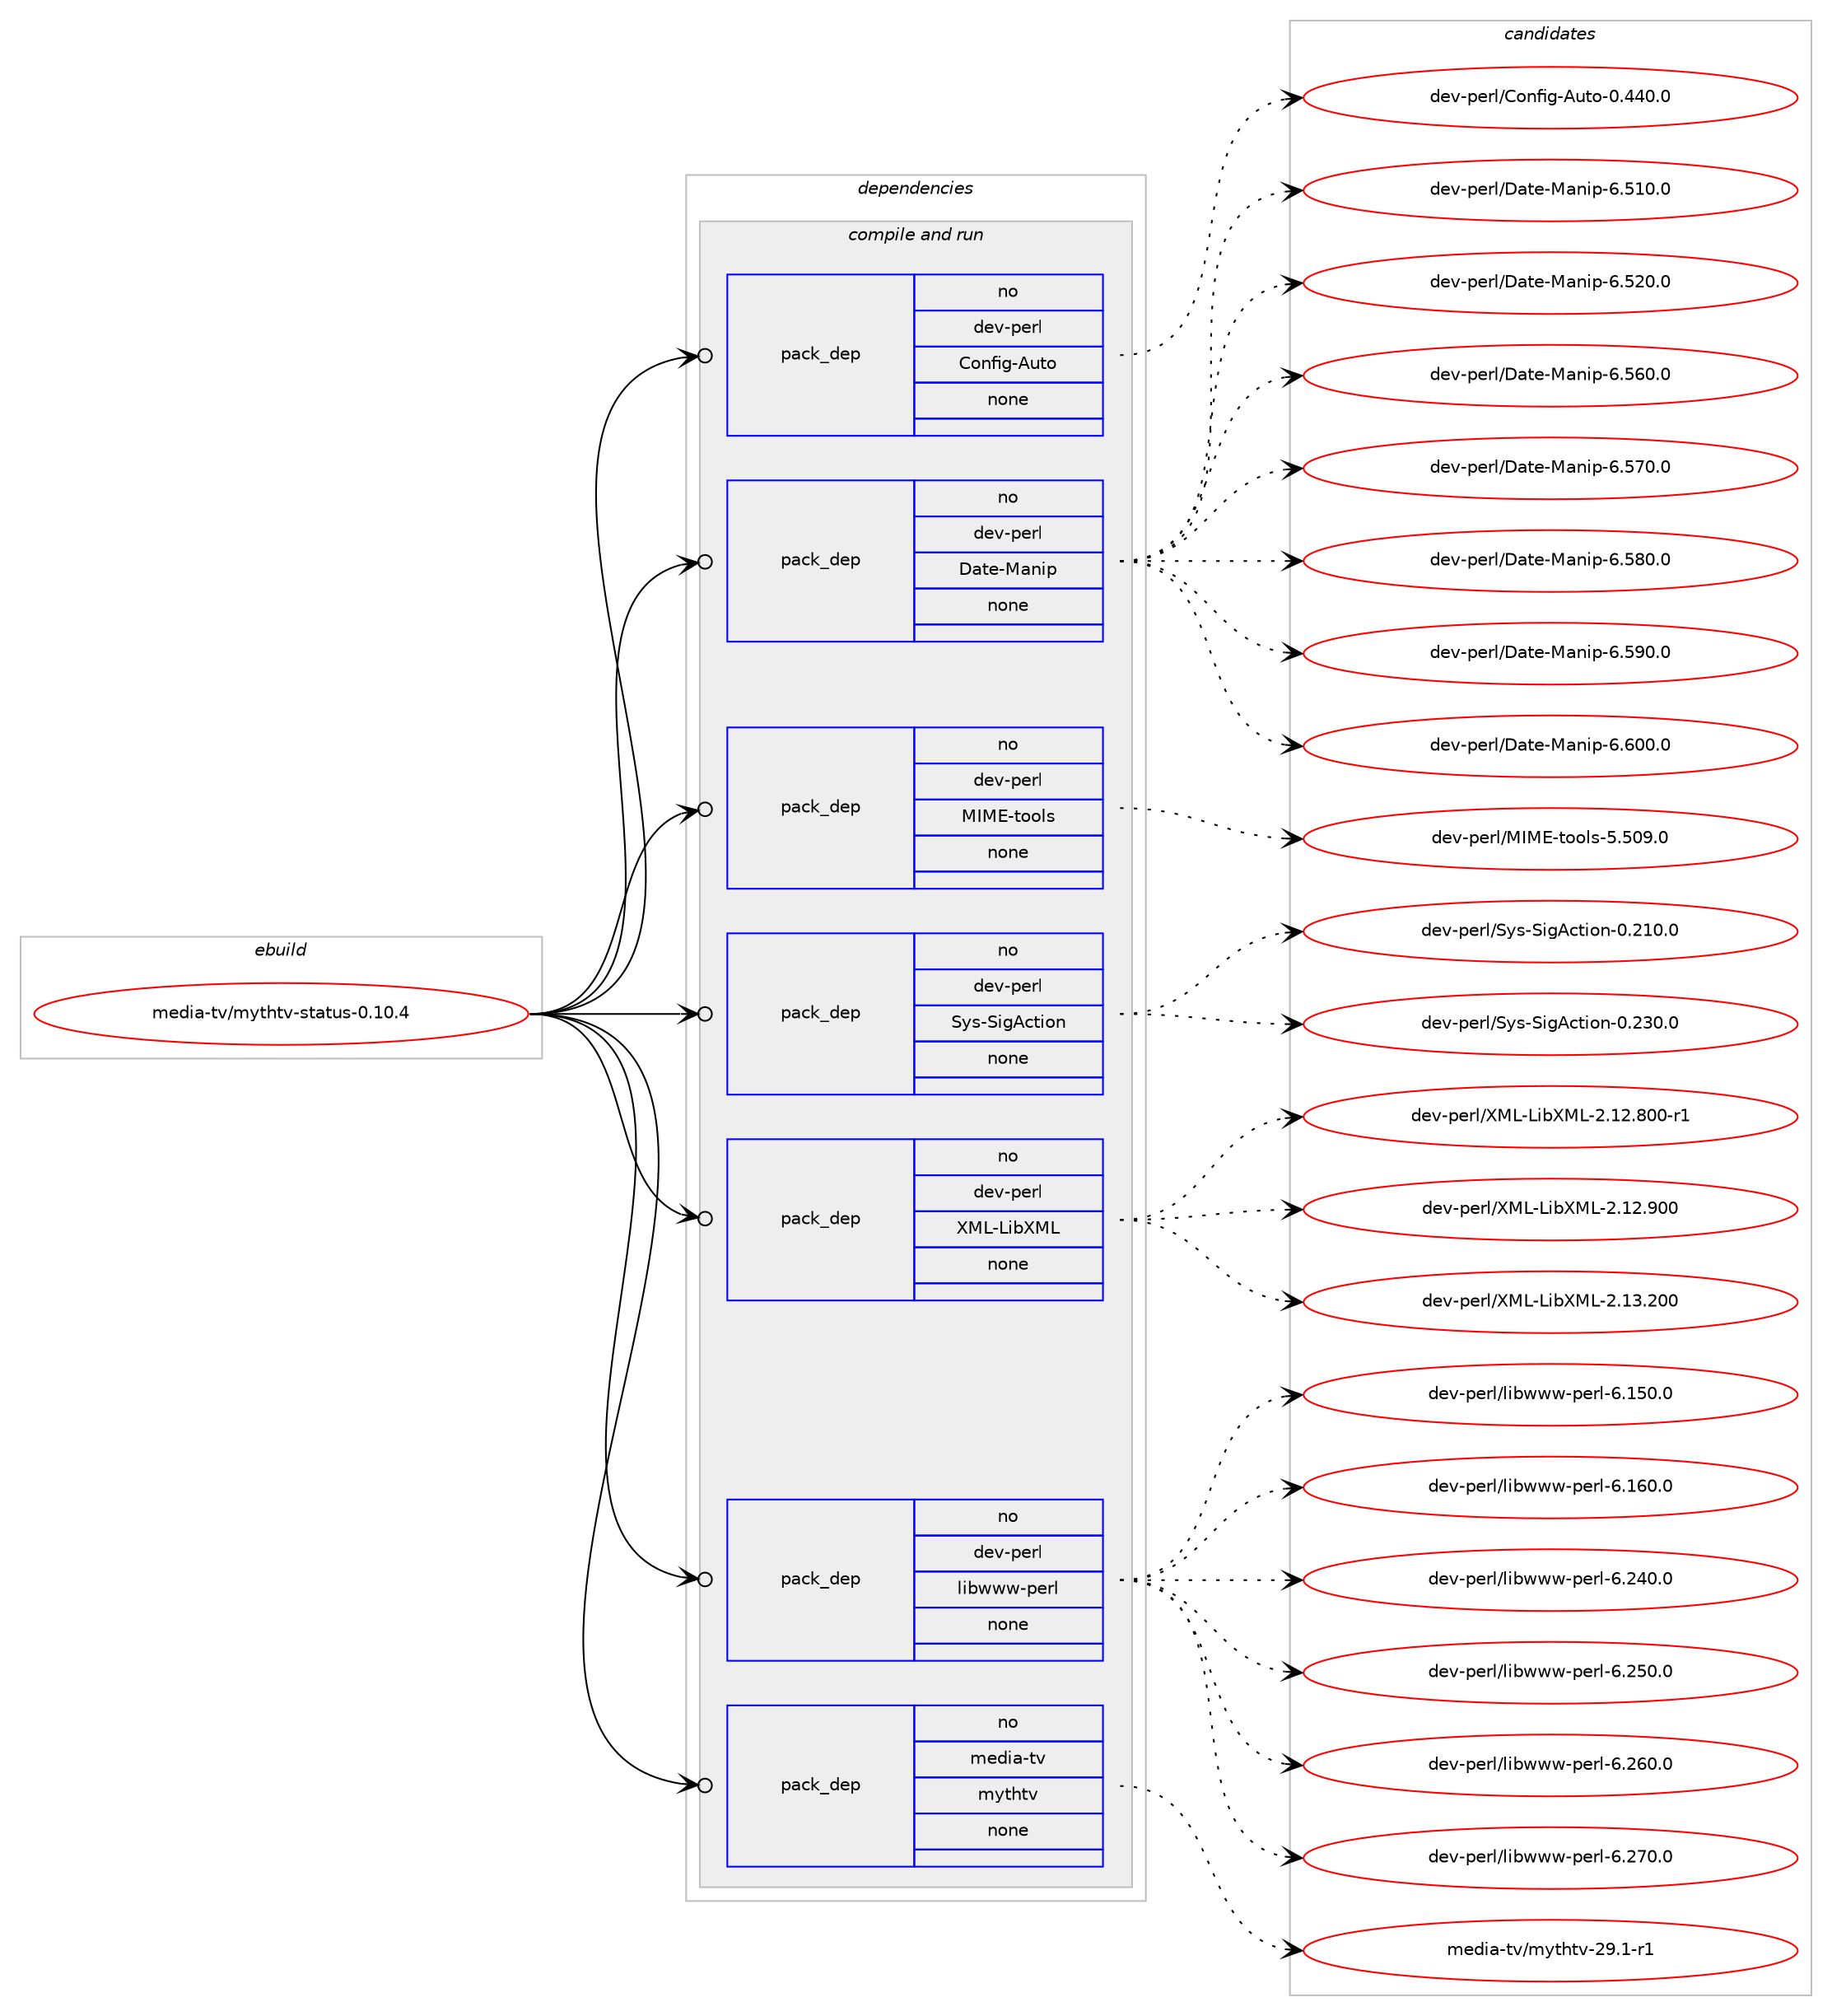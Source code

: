 digraph prolog {

# *************
# Graph options
# *************

newrank=true;
concentrate=true;
compound=true;
graph [rankdir=LR,fontname=Helvetica,fontsize=10,ranksep=1.5];#, ranksep=2.5, nodesep=0.2];
edge  [arrowhead=vee];
node  [fontname=Helvetica,fontsize=10];

# **********
# The ebuild
# **********

subgraph cluster_leftcol {
color=gray;
rank=same;
label=<<i>ebuild</i>>;
id [label="media-tv/mythtv-status-0.10.4", color=red, width=4, href="../media-tv/mythtv-status-0.10.4.svg"];
}

# ****************
# The dependencies
# ****************

subgraph cluster_midcol {
color=gray;
label=<<i>dependencies</i>>;
subgraph cluster_compile {
fillcolor="#eeeeee";
style=filled;
label=<<i>compile</i>>;
}
subgraph cluster_compileandrun {
fillcolor="#eeeeee";
style=filled;
label=<<i>compile and run</i>>;
subgraph pack1168721 {
dependency1634386 [label=<<TABLE BORDER="0" CELLBORDER="1" CELLSPACING="0" CELLPADDING="4" WIDTH="220"><TR><TD ROWSPAN="6" CELLPADDING="30">pack_dep</TD></TR><TR><TD WIDTH="110">no</TD></TR><TR><TD>dev-perl</TD></TR><TR><TD>Config-Auto</TD></TR><TR><TD>none</TD></TR><TR><TD></TD></TR></TABLE>>, shape=none, color=blue];
}
id:e -> dependency1634386:w [weight=20,style="solid",arrowhead="odotvee"];
subgraph pack1168722 {
dependency1634387 [label=<<TABLE BORDER="0" CELLBORDER="1" CELLSPACING="0" CELLPADDING="4" WIDTH="220"><TR><TD ROWSPAN="6" CELLPADDING="30">pack_dep</TD></TR><TR><TD WIDTH="110">no</TD></TR><TR><TD>dev-perl</TD></TR><TR><TD>Date-Manip</TD></TR><TR><TD>none</TD></TR><TR><TD></TD></TR></TABLE>>, shape=none, color=blue];
}
id:e -> dependency1634387:w [weight=20,style="solid",arrowhead="odotvee"];
subgraph pack1168723 {
dependency1634388 [label=<<TABLE BORDER="0" CELLBORDER="1" CELLSPACING="0" CELLPADDING="4" WIDTH="220"><TR><TD ROWSPAN="6" CELLPADDING="30">pack_dep</TD></TR><TR><TD WIDTH="110">no</TD></TR><TR><TD>dev-perl</TD></TR><TR><TD>MIME-tools</TD></TR><TR><TD>none</TD></TR><TR><TD></TD></TR></TABLE>>, shape=none, color=blue];
}
id:e -> dependency1634388:w [weight=20,style="solid",arrowhead="odotvee"];
subgraph pack1168724 {
dependency1634389 [label=<<TABLE BORDER="0" CELLBORDER="1" CELLSPACING="0" CELLPADDING="4" WIDTH="220"><TR><TD ROWSPAN="6" CELLPADDING="30">pack_dep</TD></TR><TR><TD WIDTH="110">no</TD></TR><TR><TD>dev-perl</TD></TR><TR><TD>Sys-SigAction</TD></TR><TR><TD>none</TD></TR><TR><TD></TD></TR></TABLE>>, shape=none, color=blue];
}
id:e -> dependency1634389:w [weight=20,style="solid",arrowhead="odotvee"];
subgraph pack1168725 {
dependency1634390 [label=<<TABLE BORDER="0" CELLBORDER="1" CELLSPACING="0" CELLPADDING="4" WIDTH="220"><TR><TD ROWSPAN="6" CELLPADDING="30">pack_dep</TD></TR><TR><TD WIDTH="110">no</TD></TR><TR><TD>dev-perl</TD></TR><TR><TD>XML-LibXML</TD></TR><TR><TD>none</TD></TR><TR><TD></TD></TR></TABLE>>, shape=none, color=blue];
}
id:e -> dependency1634390:w [weight=20,style="solid",arrowhead="odotvee"];
subgraph pack1168726 {
dependency1634391 [label=<<TABLE BORDER="0" CELLBORDER="1" CELLSPACING="0" CELLPADDING="4" WIDTH="220"><TR><TD ROWSPAN="6" CELLPADDING="30">pack_dep</TD></TR><TR><TD WIDTH="110">no</TD></TR><TR><TD>dev-perl</TD></TR><TR><TD>libwww-perl</TD></TR><TR><TD>none</TD></TR><TR><TD></TD></TR></TABLE>>, shape=none, color=blue];
}
id:e -> dependency1634391:w [weight=20,style="solid",arrowhead="odotvee"];
subgraph pack1168727 {
dependency1634392 [label=<<TABLE BORDER="0" CELLBORDER="1" CELLSPACING="0" CELLPADDING="4" WIDTH="220"><TR><TD ROWSPAN="6" CELLPADDING="30">pack_dep</TD></TR><TR><TD WIDTH="110">no</TD></TR><TR><TD>media-tv</TD></TR><TR><TD>mythtv</TD></TR><TR><TD>none</TD></TR><TR><TD></TD></TR></TABLE>>, shape=none, color=blue];
}
id:e -> dependency1634392:w [weight=20,style="solid",arrowhead="odotvee"];
}
subgraph cluster_run {
fillcolor="#eeeeee";
style=filled;
label=<<i>run</i>>;
}
}

# **************
# The candidates
# **************

subgraph cluster_choices {
rank=same;
color=gray;
label=<<i>candidates</i>>;

subgraph choice1168721 {
color=black;
nodesep=1;
choice10010111845112101114108476711111010210510345651171161114548465252484648 [label="dev-perl/Config-Auto-0.440.0", color=red, width=4,href="../dev-perl/Config-Auto-0.440.0.svg"];
dependency1634386:e -> choice10010111845112101114108476711111010210510345651171161114548465252484648:w [style=dotted,weight="100"];
}
subgraph choice1168722 {
color=black;
nodesep=1;
choice100101118451121011141084768971161014577971101051124554465349484648 [label="dev-perl/Date-Manip-6.510.0", color=red, width=4,href="../dev-perl/Date-Manip-6.510.0.svg"];
choice100101118451121011141084768971161014577971101051124554465350484648 [label="dev-perl/Date-Manip-6.520.0", color=red, width=4,href="../dev-perl/Date-Manip-6.520.0.svg"];
choice100101118451121011141084768971161014577971101051124554465354484648 [label="dev-perl/Date-Manip-6.560.0", color=red, width=4,href="../dev-perl/Date-Manip-6.560.0.svg"];
choice100101118451121011141084768971161014577971101051124554465355484648 [label="dev-perl/Date-Manip-6.570.0", color=red, width=4,href="../dev-perl/Date-Manip-6.570.0.svg"];
choice100101118451121011141084768971161014577971101051124554465356484648 [label="dev-perl/Date-Manip-6.580.0", color=red, width=4,href="../dev-perl/Date-Manip-6.580.0.svg"];
choice100101118451121011141084768971161014577971101051124554465357484648 [label="dev-perl/Date-Manip-6.590.0", color=red, width=4,href="../dev-perl/Date-Manip-6.590.0.svg"];
choice100101118451121011141084768971161014577971101051124554465448484648 [label="dev-perl/Date-Manip-6.600.0", color=red, width=4,href="../dev-perl/Date-Manip-6.600.0.svg"];
dependency1634387:e -> choice100101118451121011141084768971161014577971101051124554465349484648:w [style=dotted,weight="100"];
dependency1634387:e -> choice100101118451121011141084768971161014577971101051124554465350484648:w [style=dotted,weight="100"];
dependency1634387:e -> choice100101118451121011141084768971161014577971101051124554465354484648:w [style=dotted,weight="100"];
dependency1634387:e -> choice100101118451121011141084768971161014577971101051124554465355484648:w [style=dotted,weight="100"];
dependency1634387:e -> choice100101118451121011141084768971161014577971101051124554465356484648:w [style=dotted,weight="100"];
dependency1634387:e -> choice100101118451121011141084768971161014577971101051124554465357484648:w [style=dotted,weight="100"];
dependency1634387:e -> choice100101118451121011141084768971161014577971101051124554465448484648:w [style=dotted,weight="100"];
}
subgraph choice1168723 {
color=black;
nodesep=1;
choice100101118451121011141084777737769451161111111081154553465348574648 [label="dev-perl/MIME-tools-5.509.0", color=red, width=4,href="../dev-perl/MIME-tools-5.509.0.svg"];
dependency1634388:e -> choice100101118451121011141084777737769451161111111081154553465348574648:w [style=dotted,weight="100"];
}
subgraph choice1168724 {
color=black;
nodesep=1;
choice100101118451121011141084783121115458310510365991161051111104548465049484648 [label="dev-perl/Sys-SigAction-0.210.0", color=red, width=4,href="../dev-perl/Sys-SigAction-0.210.0.svg"];
choice100101118451121011141084783121115458310510365991161051111104548465051484648 [label="dev-perl/Sys-SigAction-0.230.0", color=red, width=4,href="../dev-perl/Sys-SigAction-0.230.0.svg"];
dependency1634389:e -> choice100101118451121011141084783121115458310510365991161051111104548465049484648:w [style=dotted,weight="100"];
dependency1634389:e -> choice100101118451121011141084783121115458310510365991161051111104548465051484648:w [style=dotted,weight="100"];
}
subgraph choice1168725 {
color=black;
nodesep=1;
choice10010111845112101114108478877764576105988877764550464950465648484511449 [label="dev-perl/XML-LibXML-2.12.800-r1", color=red, width=4,href="../dev-perl/XML-LibXML-2.12.800-r1.svg"];
choice1001011184511210111410847887776457610598887776455046495046574848 [label="dev-perl/XML-LibXML-2.12.900", color=red, width=4,href="../dev-perl/XML-LibXML-2.12.900.svg"];
choice1001011184511210111410847887776457610598887776455046495146504848 [label="dev-perl/XML-LibXML-2.13.200", color=red, width=4,href="../dev-perl/XML-LibXML-2.13.200.svg"];
dependency1634390:e -> choice10010111845112101114108478877764576105988877764550464950465648484511449:w [style=dotted,weight="100"];
dependency1634390:e -> choice1001011184511210111410847887776457610598887776455046495046574848:w [style=dotted,weight="100"];
dependency1634390:e -> choice1001011184511210111410847887776457610598887776455046495146504848:w [style=dotted,weight="100"];
}
subgraph choice1168726 {
color=black;
nodesep=1;
choice100101118451121011141084710810598119119119451121011141084554464953484648 [label="dev-perl/libwww-perl-6.150.0", color=red, width=4,href="../dev-perl/libwww-perl-6.150.0.svg"];
choice100101118451121011141084710810598119119119451121011141084554464954484648 [label="dev-perl/libwww-perl-6.160.0", color=red, width=4,href="../dev-perl/libwww-perl-6.160.0.svg"];
choice100101118451121011141084710810598119119119451121011141084554465052484648 [label="dev-perl/libwww-perl-6.240.0", color=red, width=4,href="../dev-perl/libwww-perl-6.240.0.svg"];
choice100101118451121011141084710810598119119119451121011141084554465053484648 [label="dev-perl/libwww-perl-6.250.0", color=red, width=4,href="../dev-perl/libwww-perl-6.250.0.svg"];
choice100101118451121011141084710810598119119119451121011141084554465054484648 [label="dev-perl/libwww-perl-6.260.0", color=red, width=4,href="../dev-perl/libwww-perl-6.260.0.svg"];
choice100101118451121011141084710810598119119119451121011141084554465055484648 [label="dev-perl/libwww-perl-6.270.0", color=red, width=4,href="../dev-perl/libwww-perl-6.270.0.svg"];
dependency1634391:e -> choice100101118451121011141084710810598119119119451121011141084554464953484648:w [style=dotted,weight="100"];
dependency1634391:e -> choice100101118451121011141084710810598119119119451121011141084554464954484648:w [style=dotted,weight="100"];
dependency1634391:e -> choice100101118451121011141084710810598119119119451121011141084554465052484648:w [style=dotted,weight="100"];
dependency1634391:e -> choice100101118451121011141084710810598119119119451121011141084554465053484648:w [style=dotted,weight="100"];
dependency1634391:e -> choice100101118451121011141084710810598119119119451121011141084554465054484648:w [style=dotted,weight="100"];
dependency1634391:e -> choice100101118451121011141084710810598119119119451121011141084554465055484648:w [style=dotted,weight="100"];
}
subgraph choice1168727 {
color=black;
nodesep=1;
choice10910110010597451161184710912111610411611845505746494511449 [label="media-tv/mythtv-29.1-r1", color=red, width=4,href="../media-tv/mythtv-29.1-r1.svg"];
dependency1634392:e -> choice10910110010597451161184710912111610411611845505746494511449:w [style=dotted,weight="100"];
}
}

}
